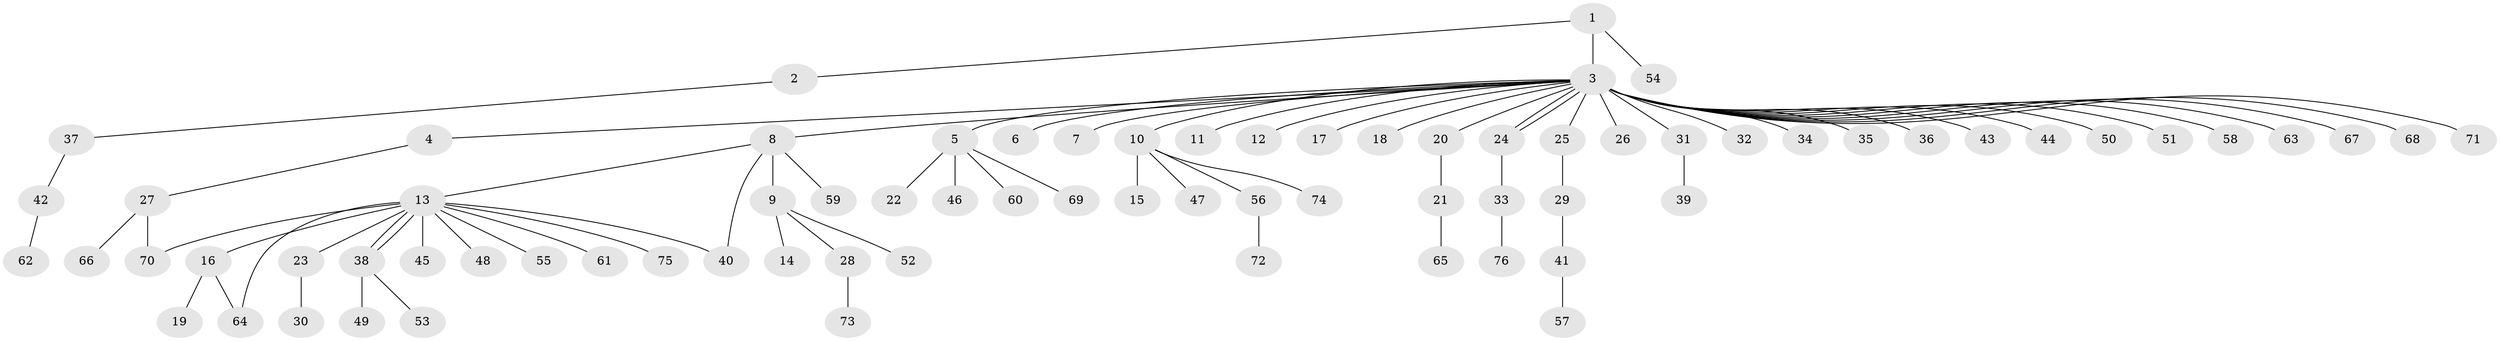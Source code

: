 // coarse degree distribution, {11: 0.018867924528301886, 1: 0.7358490566037735, 2: 0.16981132075471697, 4: 0.05660377358490566, 28: 0.018867924528301886}
// Generated by graph-tools (version 1.1) at 2025/52/03/04/25 21:52:02]
// undirected, 76 vertices, 80 edges
graph export_dot {
graph [start="1"]
  node [color=gray90,style=filled];
  1;
  2;
  3;
  4;
  5;
  6;
  7;
  8;
  9;
  10;
  11;
  12;
  13;
  14;
  15;
  16;
  17;
  18;
  19;
  20;
  21;
  22;
  23;
  24;
  25;
  26;
  27;
  28;
  29;
  30;
  31;
  32;
  33;
  34;
  35;
  36;
  37;
  38;
  39;
  40;
  41;
  42;
  43;
  44;
  45;
  46;
  47;
  48;
  49;
  50;
  51;
  52;
  53;
  54;
  55;
  56;
  57;
  58;
  59;
  60;
  61;
  62;
  63;
  64;
  65;
  66;
  67;
  68;
  69;
  70;
  71;
  72;
  73;
  74;
  75;
  76;
  1 -- 2;
  1 -- 3;
  1 -- 54;
  2 -- 37;
  3 -- 4;
  3 -- 5;
  3 -- 6;
  3 -- 7;
  3 -- 8;
  3 -- 10;
  3 -- 11;
  3 -- 12;
  3 -- 17;
  3 -- 18;
  3 -- 20;
  3 -- 24;
  3 -- 24;
  3 -- 25;
  3 -- 26;
  3 -- 31;
  3 -- 32;
  3 -- 34;
  3 -- 35;
  3 -- 36;
  3 -- 43;
  3 -- 44;
  3 -- 50;
  3 -- 51;
  3 -- 58;
  3 -- 63;
  3 -- 67;
  3 -- 68;
  3 -- 71;
  4 -- 27;
  5 -- 22;
  5 -- 46;
  5 -- 60;
  5 -- 69;
  8 -- 9;
  8 -- 13;
  8 -- 40;
  8 -- 59;
  9 -- 14;
  9 -- 28;
  9 -- 52;
  10 -- 15;
  10 -- 47;
  10 -- 56;
  10 -- 74;
  13 -- 16;
  13 -- 23;
  13 -- 38;
  13 -- 38;
  13 -- 40;
  13 -- 45;
  13 -- 48;
  13 -- 55;
  13 -- 61;
  13 -- 64;
  13 -- 70;
  13 -- 75;
  16 -- 19;
  16 -- 64;
  20 -- 21;
  21 -- 65;
  23 -- 30;
  24 -- 33;
  25 -- 29;
  27 -- 66;
  27 -- 70;
  28 -- 73;
  29 -- 41;
  31 -- 39;
  33 -- 76;
  37 -- 42;
  38 -- 49;
  38 -- 53;
  41 -- 57;
  42 -- 62;
  56 -- 72;
}
